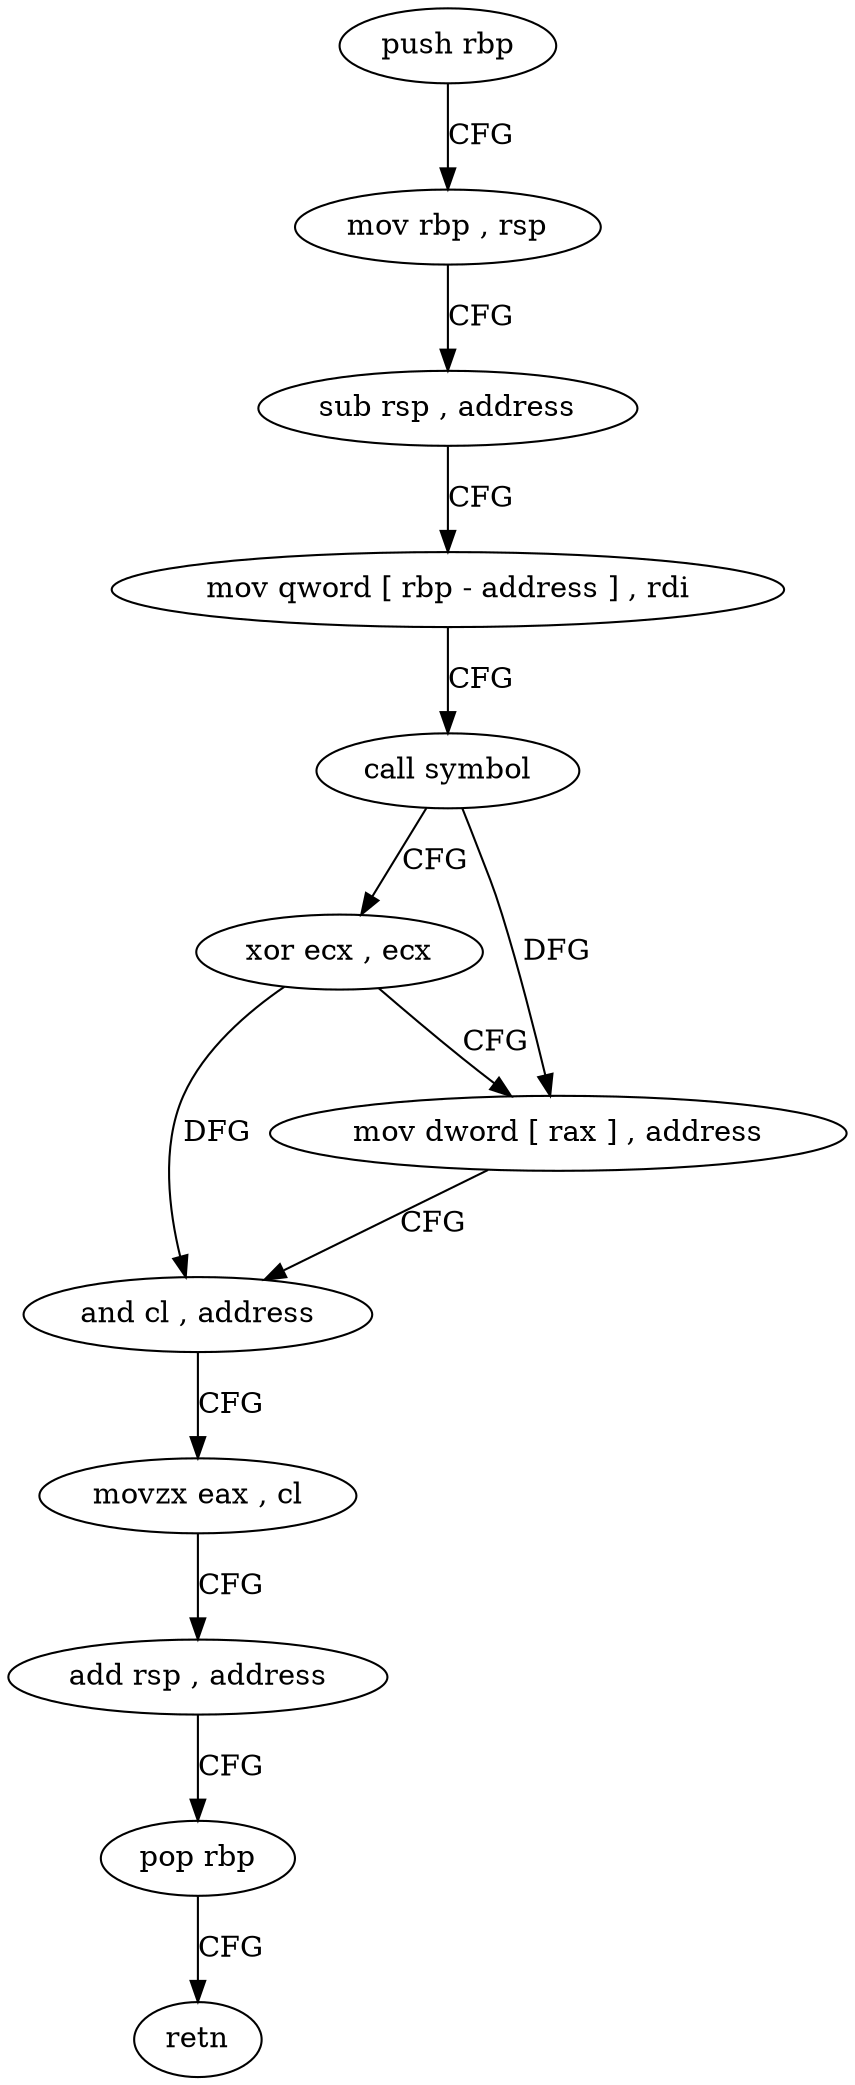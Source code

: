 digraph "func" {
"4235200" [label = "push rbp" ]
"4235201" [label = "mov rbp , rsp" ]
"4235204" [label = "sub rsp , address" ]
"4235208" [label = "mov qword [ rbp - address ] , rdi" ]
"4235212" [label = "call symbol" ]
"4235217" [label = "xor ecx , ecx" ]
"4235219" [label = "mov dword [ rax ] , address" ]
"4235225" [label = "and cl , address" ]
"4235228" [label = "movzx eax , cl" ]
"4235231" [label = "add rsp , address" ]
"4235235" [label = "pop rbp" ]
"4235236" [label = "retn" ]
"4235200" -> "4235201" [ label = "CFG" ]
"4235201" -> "4235204" [ label = "CFG" ]
"4235204" -> "4235208" [ label = "CFG" ]
"4235208" -> "4235212" [ label = "CFG" ]
"4235212" -> "4235217" [ label = "CFG" ]
"4235212" -> "4235219" [ label = "DFG" ]
"4235217" -> "4235219" [ label = "CFG" ]
"4235217" -> "4235225" [ label = "DFG" ]
"4235219" -> "4235225" [ label = "CFG" ]
"4235225" -> "4235228" [ label = "CFG" ]
"4235228" -> "4235231" [ label = "CFG" ]
"4235231" -> "4235235" [ label = "CFG" ]
"4235235" -> "4235236" [ label = "CFG" ]
}
